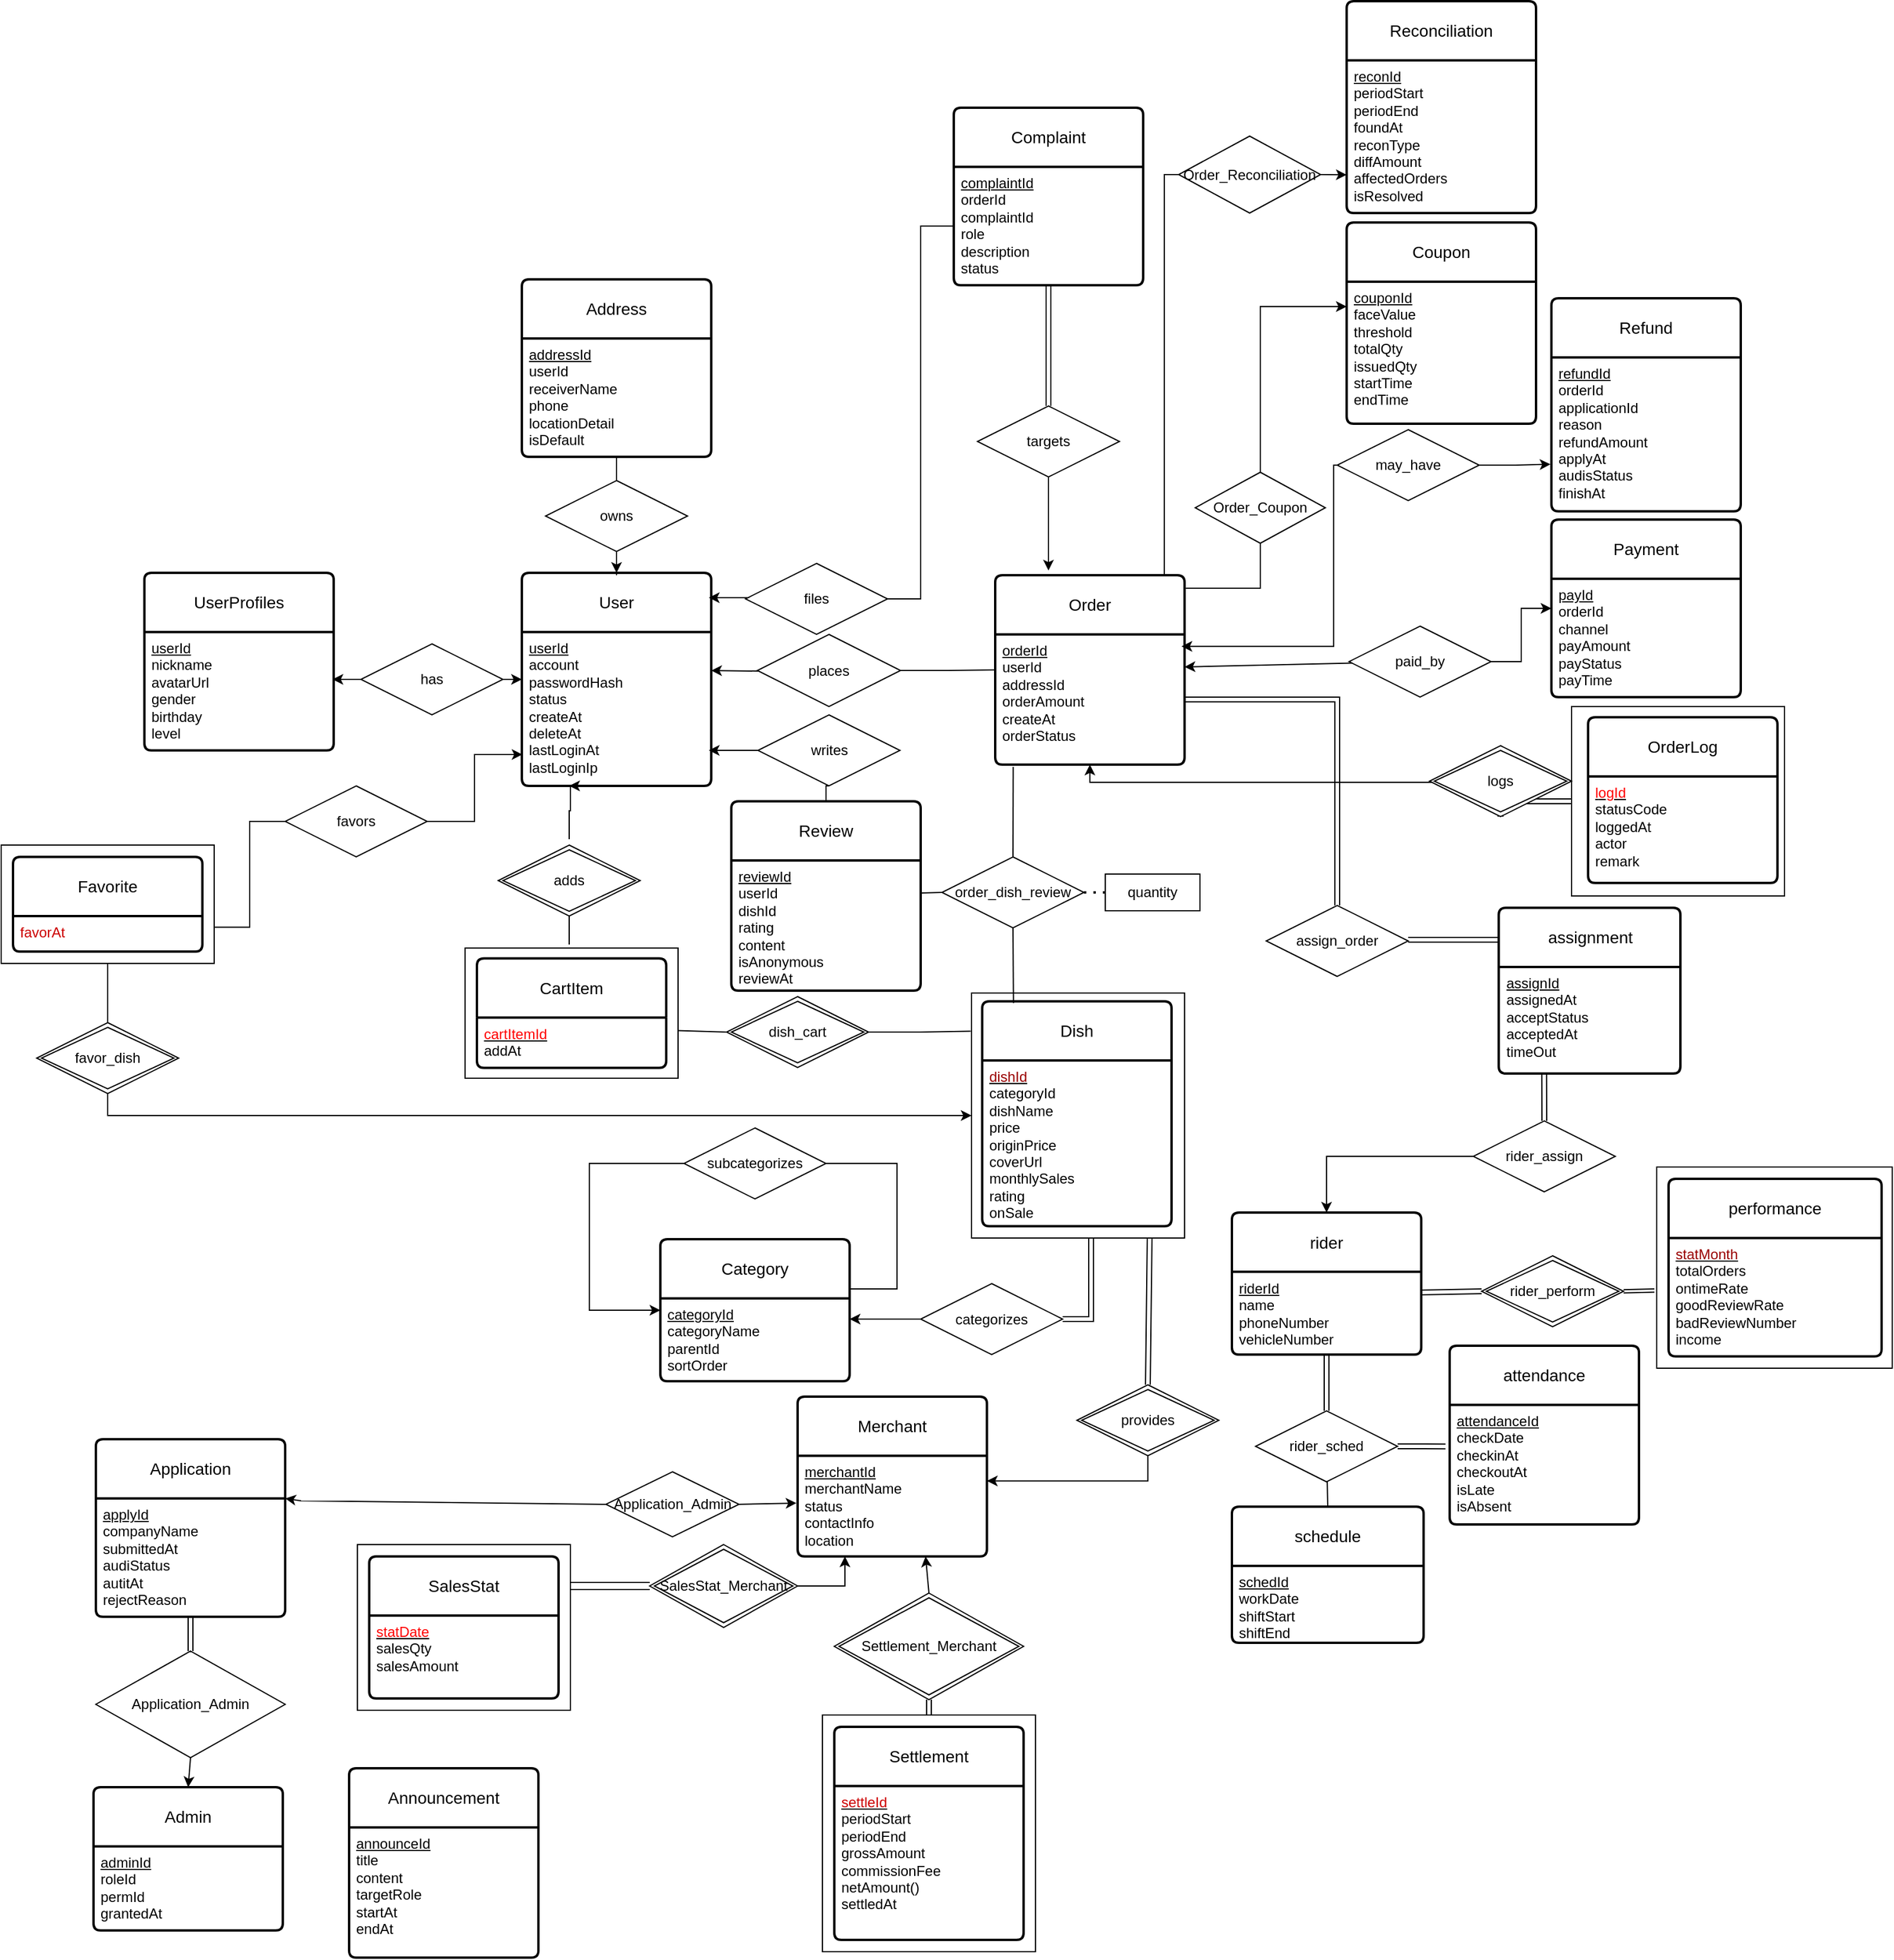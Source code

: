 <mxfile version="27.0.6">
  <diagram name="第 1 页" id="Z-0cSpz57w4KoETilMWk">
    <mxGraphModel dx="4033" dy="1995" grid="0" gridSize="10" guides="0" tooltips="0" connect="1" arrows="1" fold="1" page="0" pageScale="1" pageWidth="827" pageHeight="1169" math="0" shadow="0">
      <root>
        <mxCell id="0" />
        <mxCell id="1" parent="0" />
        <mxCell id="zdtQbdjInj4RLJj2KbnW-124" value="" style="rounded=0;whiteSpace=wrap;html=1;" parent="1" vertex="1">
          <mxGeometry x="450" y="1183" width="180" height="207" as="geometry" />
        </mxCell>
        <mxCell id="zdtQbdjInj4RLJj2KbnW-2" value="" style="rounded=0;whiteSpace=wrap;html=1;" parent="1" vertex="1">
          <mxGeometry x="957" y="941" width="180" height="160" as="geometry" />
        </mxCell>
        <mxCell id="zdtQbdjInj4RLJj2KbnW-3" value="" style="rounded=0;whiteSpace=wrap;html=1;" parent="1" vertex="1">
          <mxGeometry x="22" y="1145" width="180" height="110" as="geometry" />
        </mxCell>
        <mxCell id="zdtQbdjInj4RLJj2KbnW-4" value="" style="rounded=0;whiteSpace=wrap;html=1;" parent="1" vertex="1">
          <mxGeometry x="-370" y="1058" width="180" height="100" as="geometry" />
        </mxCell>
        <mxCell id="zdtQbdjInj4RLJj2KbnW-6" value="User" style="swimlane;childLayout=stackLayout;horizontal=1;startSize=50;horizontalStack=0;rounded=1;fontSize=14;fontStyle=0;strokeWidth=2;resizeParent=0;resizeLast=1;shadow=0;dashed=0;align=center;arcSize=4;whiteSpace=wrap;html=1;" parent="1" vertex="1">
          <mxGeometry x="70" y="828" width="160" height="180" as="geometry" />
        </mxCell>
        <mxCell id="zdtQbdjInj4RLJj2KbnW-7" value="&lt;u&gt;userId&lt;/u&gt;&lt;div&gt;account&lt;/div&gt;&lt;div&gt;passwordHash&lt;/div&gt;&lt;div&gt;status&lt;/div&gt;&lt;div&gt;createAt&lt;/div&gt;&lt;div&gt;deleteAt&lt;/div&gt;&lt;div&gt;lastLoginAt&lt;/div&gt;&lt;div&gt;lastLoginIp&lt;/div&gt;" style="align=left;strokeColor=none;fillColor=none;spacingLeft=4;spacingRight=4;fontSize=12;verticalAlign=top;resizable=0;rotatable=0;part=1;html=1;whiteSpace=wrap;" parent="zdtQbdjInj4RLJj2KbnW-6" vertex="1">
          <mxGeometry y="50" width="160" height="130" as="geometry" />
        </mxCell>
        <mxCell id="zdtQbdjInj4RLJj2KbnW-8" value="UserProfiles" style="swimlane;childLayout=stackLayout;horizontal=1;startSize=50;horizontalStack=0;rounded=1;fontSize=14;fontStyle=0;strokeWidth=2;resizeParent=0;resizeLast=1;shadow=0;dashed=0;align=center;arcSize=4;whiteSpace=wrap;html=1;" parent="1" vertex="1">
          <mxGeometry x="-249" y="828" width="160" height="150" as="geometry" />
        </mxCell>
        <mxCell id="zdtQbdjInj4RLJj2KbnW-9" value="&lt;u&gt;userId&lt;/u&gt;&lt;div&gt;nickname&lt;/div&gt;&lt;div&gt;avatarUrl&lt;/div&gt;&lt;div&gt;gender&lt;/div&gt;&lt;div&gt;birthday&lt;/div&gt;&lt;div&gt;level&lt;/div&gt;" style="align=left;strokeColor=none;fillColor=none;spacingLeft=4;spacingRight=4;fontSize=12;verticalAlign=top;resizable=0;rotatable=0;part=1;html=1;whiteSpace=wrap;" parent="zdtQbdjInj4RLJj2KbnW-8" vertex="1">
          <mxGeometry y="50" width="160" height="100" as="geometry" />
        </mxCell>
        <mxCell id="zdtQbdjInj4RLJj2KbnW-10" style="edgeStyle=orthogonalEdgeStyle;rounded=0;orthogonalLoop=1;jettySize=auto;html=1;exitX=1;exitY=0.5;exitDx=0;exitDy=0;entryX=0;entryY=0.5;entryDx=0;entryDy=0;" parent="1" source="zdtQbdjInj4RLJj2KbnW-11" target="zdtQbdjInj4RLJj2KbnW-6" edge="1">
          <mxGeometry relative="1" as="geometry" />
        </mxCell>
        <mxCell id="zdtQbdjInj4RLJj2KbnW-11" value="has" style="shape=rhombus;perimeter=rhombusPerimeter;whiteSpace=wrap;html=1;align=center;" parent="1" vertex="1">
          <mxGeometry x="-66" y="888" width="120" height="60" as="geometry" />
        </mxCell>
        <mxCell id="zdtQbdjInj4RLJj2KbnW-12" value="Address" style="swimlane;childLayout=stackLayout;horizontal=1;startSize=50;horizontalStack=0;rounded=1;fontSize=14;fontStyle=0;strokeWidth=2;resizeParent=0;resizeLast=1;shadow=0;dashed=0;align=center;arcSize=4;whiteSpace=wrap;html=1;" parent="1" vertex="1">
          <mxGeometry x="70" y="580" width="160" height="150" as="geometry" />
        </mxCell>
        <mxCell id="zdtQbdjInj4RLJj2KbnW-13" value="&lt;u&gt;addressId&lt;/u&gt;&lt;div&gt;userId&lt;/div&gt;&lt;div&gt;receiverName&lt;/div&gt;&lt;div&gt;phone&lt;/div&gt;&lt;div&gt;locationDetail&lt;/div&gt;&lt;div&gt;isDefault&lt;/div&gt;" style="align=left;strokeColor=none;fillColor=none;spacingLeft=4;spacingRight=4;fontSize=12;verticalAlign=top;resizable=0;rotatable=0;part=1;html=1;whiteSpace=wrap;" parent="zdtQbdjInj4RLJj2KbnW-12" vertex="1">
          <mxGeometry y="50" width="160" height="100" as="geometry" />
        </mxCell>
        <mxCell id="zdtQbdjInj4RLJj2KbnW-14" value="Merchant" style="swimlane;childLayout=stackLayout;horizontal=1;startSize=50;horizontalStack=0;rounded=1;fontSize=14;fontStyle=0;strokeWidth=2;resizeParent=0;resizeLast=1;shadow=0;dashed=0;align=center;arcSize=4;whiteSpace=wrap;html=1;" parent="1" vertex="1">
          <mxGeometry x="303" y="1524" width="160" height="135" as="geometry" />
        </mxCell>
        <mxCell id="zdtQbdjInj4RLJj2KbnW-15" value="&lt;u&gt;merchantId&lt;/u&gt;&lt;div&gt;merchantName&lt;/div&gt;&lt;div&gt;status&lt;/div&gt;&lt;div&gt;contactInfo&lt;/div&gt;&lt;div&gt;location&lt;/div&gt;" style="align=left;strokeColor=none;fillColor=none;spacingLeft=4;spacingRight=4;fontSize=12;verticalAlign=top;resizable=0;rotatable=0;part=1;html=1;whiteSpace=wrap;" parent="zdtQbdjInj4RLJj2KbnW-14" vertex="1">
          <mxGeometry y="50" width="160" height="85" as="geometry" />
        </mxCell>
        <mxCell id="zdtQbdjInj4RLJj2KbnW-16" value="Category" style="swimlane;childLayout=stackLayout;horizontal=1;startSize=50;horizontalStack=0;rounded=1;fontSize=14;fontStyle=0;strokeWidth=2;resizeParent=0;resizeLast=1;shadow=0;dashed=0;align=center;arcSize=4;whiteSpace=wrap;html=1;" parent="1" vertex="1">
          <mxGeometry x="187" y="1391" width="160" height="120" as="geometry" />
        </mxCell>
        <mxCell id="zdtQbdjInj4RLJj2KbnW-17" value="&lt;u&gt;categoryId&lt;/u&gt;&lt;div&gt;categoryName&lt;/div&gt;&lt;div&gt;parentId&lt;/div&gt;&lt;div&gt;sortOrder&lt;/div&gt;" style="align=left;strokeColor=none;fillColor=none;spacingLeft=4;spacingRight=4;fontSize=12;verticalAlign=top;resizable=0;rotatable=0;part=1;html=1;whiteSpace=wrap;" parent="zdtQbdjInj4RLJj2KbnW-16" vertex="1">
          <mxGeometry y="50" width="160" height="70" as="geometry" />
        </mxCell>
        <mxCell id="zdtQbdjInj4RLJj2KbnW-18" value="Dish" style="swimlane;childLayout=stackLayout;horizontal=1;startSize=50;horizontalStack=0;rounded=1;fontSize=14;fontStyle=0;strokeWidth=2;resizeParent=0;resizeLast=1;shadow=0;dashed=0;align=center;arcSize=4;whiteSpace=wrap;html=1;" parent="1" vertex="1">
          <mxGeometry x="459" y="1190" width="160" height="190" as="geometry" />
        </mxCell>
        <mxCell id="zdtQbdjInj4RLJj2KbnW-19" value="&lt;u&gt;&lt;font style=&quot;color: rgb(153, 0, 0);&quot;&gt;dishId&lt;/font&gt;&lt;/u&gt;&lt;div&gt;categoryId&lt;/div&gt;&lt;div&gt;dishName&lt;/div&gt;&lt;div&gt;price&lt;/div&gt;&lt;div&gt;originPrice&lt;/div&gt;&lt;div&gt;coverUrl&lt;/div&gt;&lt;div&gt;monthlySales&lt;/div&gt;&lt;div&gt;rating&lt;/div&gt;&lt;div&gt;onSale&lt;/div&gt;" style="align=left;strokeColor=none;fillColor=none;spacingLeft=4;spacingRight=4;fontSize=12;verticalAlign=top;resizable=0;rotatable=0;part=1;html=1;whiteSpace=wrap;" parent="zdtQbdjInj4RLJj2KbnW-18" vertex="1">
          <mxGeometry y="50" width="160" height="140" as="geometry" />
        </mxCell>
        <mxCell id="zdtQbdjInj4RLJj2KbnW-20" value="Favorite" style="swimlane;childLayout=stackLayout;horizontal=1;startSize=50;horizontalStack=0;rounded=1;fontSize=14;fontStyle=0;strokeWidth=2;resizeParent=0;resizeLast=1;shadow=0;dashed=0;align=center;arcSize=4;whiteSpace=wrap;html=1;" parent="1" vertex="1">
          <mxGeometry x="-360" y="1068" width="160" height="80" as="geometry" />
        </mxCell>
        <mxCell id="zdtQbdjInj4RLJj2KbnW-21" value="&lt;div&gt;&lt;font style=&quot;color: rgb(204, 0, 0);&quot;&gt;favorAt&lt;/font&gt;&lt;/div&gt;" style="align=left;strokeColor=none;fillColor=none;spacingLeft=4;spacingRight=4;fontSize=12;verticalAlign=top;resizable=0;rotatable=0;part=1;html=1;whiteSpace=wrap;" parent="zdtQbdjInj4RLJj2KbnW-20" vertex="1">
          <mxGeometry y="50" width="160" height="30" as="geometry" />
        </mxCell>
        <mxCell id="zdtQbdjInj4RLJj2KbnW-178" style="edgeStyle=none;curved=1;rounded=0;orthogonalLoop=1;jettySize=auto;html=1;exitX=0.5;exitY=1;exitDx=0;exitDy=0;fontSize=12;startSize=8;endSize=8;" parent="zdtQbdjInj4RLJj2KbnW-20" source="zdtQbdjInj4RLJj2KbnW-20" target="zdtQbdjInj4RLJj2KbnW-21" edge="1">
          <mxGeometry relative="1" as="geometry" />
        </mxCell>
        <mxCell id="zdtQbdjInj4RLJj2KbnW-22" value="CartItem" style="swimlane;childLayout=stackLayout;horizontal=1;startSize=50;horizontalStack=0;rounded=1;fontSize=14;fontStyle=0;strokeWidth=2;resizeParent=0;resizeLast=1;shadow=0;dashed=0;align=center;arcSize=4;whiteSpace=wrap;html=1;" parent="1" vertex="1">
          <mxGeometry x="32" y="1153.75" width="160" height="92.5" as="geometry" />
        </mxCell>
        <mxCell id="zdtQbdjInj4RLJj2KbnW-23" value="&lt;u&gt;&lt;font style=&quot;color: rgb(255, 0, 0);&quot;&gt;cartItemId&lt;/font&gt;&lt;/u&gt;&lt;div&gt;addAt&lt;/div&gt;" style="align=left;strokeColor=none;fillColor=none;spacingLeft=4;spacingRight=4;fontSize=12;verticalAlign=top;resizable=0;rotatable=0;part=1;html=1;whiteSpace=wrap;" parent="zdtQbdjInj4RLJj2KbnW-22" vertex="1">
          <mxGeometry y="50" width="160" height="42.5" as="geometry" />
        </mxCell>
        <mxCell id="zdtQbdjInj4RLJj2KbnW-24" value="Order" style="swimlane;childLayout=stackLayout;horizontal=1;startSize=50;horizontalStack=0;rounded=1;fontSize=14;fontStyle=0;strokeWidth=2;resizeParent=0;resizeLast=1;shadow=0;dashed=0;align=center;arcSize=4;whiteSpace=wrap;html=1;" parent="1" vertex="1">
          <mxGeometry x="470" y="830" width="160" height="160" as="geometry" />
        </mxCell>
        <mxCell id="zdtQbdjInj4RLJj2KbnW-25" value="&lt;div&gt;&lt;u&gt;orderId&lt;/u&gt;&lt;/div&gt;userId&lt;div&gt;addressId&lt;/div&gt;&lt;div&gt;orderAmount&lt;/div&gt;&lt;div&gt;createAt&lt;/div&gt;&lt;div&gt;orderStatus&lt;/div&gt;" style="align=left;strokeColor=none;fillColor=none;spacingLeft=4;spacingRight=4;fontSize=12;verticalAlign=top;resizable=0;rotatable=0;part=1;html=1;whiteSpace=wrap;" parent="zdtQbdjInj4RLJj2KbnW-24" vertex="1">
          <mxGeometry y="50" width="160" height="110" as="geometry" />
        </mxCell>
        <mxCell id="zdtQbdjInj4RLJj2KbnW-28" value="OrderLog" style="swimlane;childLayout=stackLayout;horizontal=1;startSize=50;horizontalStack=0;rounded=1;fontSize=14;fontStyle=0;strokeWidth=2;resizeParent=0;resizeLast=1;shadow=0;dashed=0;align=center;arcSize=4;whiteSpace=wrap;html=1;" parent="1" vertex="1">
          <mxGeometry x="971" y="950" width="160" height="140" as="geometry" />
        </mxCell>
        <mxCell id="zdtQbdjInj4RLJj2KbnW-29" value="&lt;u&gt;&lt;font style=&quot;color: rgb(255, 0, 0);&quot;&gt;l&lt;font style=&quot;color: rgb(255, 0, 0);&quot;&gt;ogId&lt;/font&gt;&lt;/font&gt;&lt;/u&gt;&lt;div&gt;statusCode&lt;/div&gt;&lt;div&gt;loggedAt&lt;/div&gt;&lt;div&gt;actor&lt;/div&gt;&lt;div&gt;remark&lt;/div&gt;" style="align=left;strokeColor=none;fillColor=none;spacingLeft=4;spacingRight=4;fontSize=12;verticalAlign=top;resizable=0;rotatable=0;part=1;html=1;whiteSpace=wrap;" parent="zdtQbdjInj4RLJj2KbnW-28" vertex="1">
          <mxGeometry y="50" width="160" height="90" as="geometry" />
        </mxCell>
        <mxCell id="zdtQbdjInj4RLJj2KbnW-30" value="Payment" style="swimlane;childLayout=stackLayout;horizontal=1;startSize=50;horizontalStack=0;rounded=1;fontSize=14;fontStyle=0;strokeWidth=2;resizeParent=0;resizeLast=1;shadow=0;dashed=0;align=center;arcSize=4;whiteSpace=wrap;html=1;" parent="1" vertex="1">
          <mxGeometry x="940" y="783" width="160" height="150" as="geometry" />
        </mxCell>
        <mxCell id="zdtQbdjInj4RLJj2KbnW-31" value="&lt;u&gt;payId&lt;/u&gt;&lt;div&gt;orderId&lt;/div&gt;&lt;div&gt;channel&lt;/div&gt;&lt;div&gt;payAmount&lt;/div&gt;&lt;div&gt;payStatus&lt;/div&gt;&lt;div&gt;payTime&lt;/div&gt;" style="align=left;strokeColor=none;fillColor=none;spacingLeft=4;spacingRight=4;fontSize=12;verticalAlign=top;resizable=0;rotatable=0;part=1;html=1;whiteSpace=wrap;" parent="zdtQbdjInj4RLJj2KbnW-30" vertex="1">
          <mxGeometry y="50" width="160" height="100" as="geometry" />
        </mxCell>
        <mxCell id="zdtQbdjInj4RLJj2KbnW-32" value="Refund" style="swimlane;childLayout=stackLayout;horizontal=1;startSize=50;horizontalStack=0;rounded=1;fontSize=14;fontStyle=0;strokeWidth=2;resizeParent=0;resizeLast=1;shadow=0;dashed=0;align=center;arcSize=4;whiteSpace=wrap;html=1;" parent="1" vertex="1">
          <mxGeometry x="940" y="596" width="160" height="180" as="geometry" />
        </mxCell>
        <mxCell id="zdtQbdjInj4RLJj2KbnW-33" value="&lt;u&gt;refundId&lt;/u&gt;&lt;div&gt;orderId&lt;/div&gt;&lt;div&gt;applicationId&lt;/div&gt;&lt;div&gt;reason&lt;/div&gt;&lt;div&gt;refundAmount&lt;/div&gt;&lt;div&gt;applyAt&lt;/div&gt;&lt;div&gt;audisStatus&lt;/div&gt;&lt;div&gt;finishAt&lt;/div&gt;&lt;div&gt;&lt;u&gt;&lt;br&gt;&lt;/u&gt;&lt;/div&gt;" style="align=left;strokeColor=none;fillColor=none;spacingLeft=4;spacingRight=4;fontSize=12;verticalAlign=top;resizable=0;rotatable=0;part=1;html=1;whiteSpace=wrap;" parent="zdtQbdjInj4RLJj2KbnW-32" vertex="1">
          <mxGeometry y="50" width="160" height="130" as="geometry" />
        </mxCell>
        <mxCell id="zdtQbdjInj4RLJj2KbnW-34" value="Review" style="swimlane;childLayout=stackLayout;horizontal=1;startSize=50;horizontalStack=0;rounded=1;fontSize=14;fontStyle=0;strokeWidth=2;resizeParent=0;resizeLast=1;shadow=0;dashed=0;align=center;arcSize=4;whiteSpace=wrap;html=1;" parent="1" vertex="1">
          <mxGeometry x="247" y="1021" width="160" height="160" as="geometry" />
        </mxCell>
        <mxCell id="zdtQbdjInj4RLJj2KbnW-35" value="&lt;div&gt;&lt;u&gt;reviewId&lt;/u&gt;&lt;/div&gt;&lt;div&gt;&lt;span style=&quot;background-color: transparent; color: light-dark(rgb(0, 0, 0), rgb(255, 255, 255));&quot;&gt;userId&lt;/span&gt;&lt;/div&gt;&lt;div&gt;&lt;span style=&quot;background-color: transparent; color: light-dark(rgb(0, 0, 0), rgb(255, 255, 255));&quot;&gt;dishId&lt;/span&gt;&lt;/div&gt;&lt;div&gt;rating&lt;/div&gt;&lt;div&gt;content&lt;/div&gt;&lt;div&gt;isAnonymous&lt;/div&gt;&lt;div&gt;reviewAt&lt;/div&gt;" style="align=left;strokeColor=none;fillColor=none;spacingLeft=4;spacingRight=4;fontSize=12;verticalAlign=top;resizable=0;rotatable=0;part=1;html=1;whiteSpace=wrap;" parent="zdtQbdjInj4RLJj2KbnW-34" vertex="1">
          <mxGeometry y="50" width="160" height="110" as="geometry" />
        </mxCell>
        <mxCell id="zdtQbdjInj4RLJj2KbnW-36" value="Complaint" style="swimlane;childLayout=stackLayout;horizontal=1;startSize=50;horizontalStack=0;rounded=1;fontSize=14;fontStyle=0;strokeWidth=2;resizeParent=0;resizeLast=1;shadow=0;dashed=0;align=center;arcSize=4;whiteSpace=wrap;html=1;" parent="1" vertex="1">
          <mxGeometry x="435" y="435" width="160" height="150" as="geometry" />
        </mxCell>
        <mxCell id="zdtQbdjInj4RLJj2KbnW-37" value="&lt;div&gt;&lt;u&gt;complaintId&lt;/u&gt;&lt;/div&gt;&lt;div&gt;orderId&lt;/div&gt;&lt;div&gt;complaintId&lt;/div&gt;&lt;div&gt;role&lt;/div&gt;&lt;div&gt;description&lt;/div&gt;&lt;div&gt;status&lt;/div&gt;" style="align=left;strokeColor=none;fillColor=none;spacingLeft=4;spacingRight=4;fontSize=12;verticalAlign=top;resizable=0;rotatable=0;part=1;html=1;whiteSpace=wrap;" parent="zdtQbdjInj4RLJj2KbnW-36" vertex="1">
          <mxGeometry y="50" width="160" height="100" as="geometry" />
        </mxCell>
        <mxCell id="zdtQbdjInj4RLJj2KbnW-38" style="edgeStyle=orthogonalEdgeStyle;rounded=0;orthogonalLoop=1;jettySize=auto;html=1;exitX=0;exitY=0.5;exitDx=0;exitDy=0;" parent="1" source="zdtQbdjInj4RLJj2KbnW-11" edge="1">
          <mxGeometry relative="1" as="geometry">
            <mxPoint x="-90" y="918" as="targetPoint" />
          </mxGeometry>
        </mxCell>
        <mxCell id="zdtQbdjInj4RLJj2KbnW-39" style="edgeStyle=orthogonalEdgeStyle;rounded=0;orthogonalLoop=1;jettySize=auto;html=1;entryX=0.5;entryY=1;entryDx=0;entryDy=0;endArrow=none;startFill=0;" parent="1" source="zdtQbdjInj4RLJj2KbnW-41" target="zdtQbdjInj4RLJj2KbnW-12" edge="1">
          <mxGeometry relative="1" as="geometry" />
        </mxCell>
        <mxCell id="zdtQbdjInj4RLJj2KbnW-40" style="edgeStyle=orthogonalEdgeStyle;rounded=0;orthogonalLoop=1;jettySize=auto;html=1;entryX=0.5;entryY=0;entryDx=0;entryDy=0;" parent="1" source="zdtQbdjInj4RLJj2KbnW-41" target="zdtQbdjInj4RLJj2KbnW-6" edge="1">
          <mxGeometry relative="1" as="geometry" />
        </mxCell>
        <mxCell id="zdtQbdjInj4RLJj2KbnW-41" value="owns" style="shape=rhombus;perimeter=rhombusPerimeter;whiteSpace=wrap;html=1;align=center;" parent="1" vertex="1">
          <mxGeometry x="90" y="750" width="120" height="60" as="geometry" />
        </mxCell>
        <mxCell id="zdtQbdjInj4RLJj2KbnW-42" style="edgeStyle=orthogonalEdgeStyle;rounded=0;orthogonalLoop=1;jettySize=auto;html=1;exitX=1;exitY=0.5;exitDx=0;exitDy=0;entryX=0;entryY=0.5;entryDx=0;entryDy=0;endArrow=none;startFill=0;" parent="1" source="zdtQbdjInj4RLJj2KbnW-43" target="zdtQbdjInj4RLJj2KbnW-24" edge="1">
          <mxGeometry relative="1" as="geometry" />
        </mxCell>
        <mxCell id="zdtQbdjInj4RLJj2KbnW-43" value="places" style="shape=rhombus;perimeter=rhombusPerimeter;whiteSpace=wrap;html=1;align=center;" parent="1" vertex="1">
          <mxGeometry x="269" y="880" width="121" height="61" as="geometry" />
        </mxCell>
        <mxCell id="zdtQbdjInj4RLJj2KbnW-45" style="edgeStyle=orthogonalEdgeStyle;rounded=0;orthogonalLoop=1;jettySize=auto;html=1;exitX=1;exitY=0.5;exitDx=0;exitDy=0;entryX=0;entryY=0.5;entryDx=0;entryDy=0;endArrow=none;startFill=0;" parent="1" source="zdtQbdjInj4RLJj2KbnW-47" target="zdtQbdjInj4RLJj2KbnW-37" edge="1">
          <mxGeometry relative="1" as="geometry">
            <mxPoint x="210.0" y="1216" as="targetPoint" />
          </mxGeometry>
        </mxCell>
        <mxCell id="zdtQbdjInj4RLJj2KbnW-47" value="files" style="shape=rhombus;perimeter=rhombusPerimeter;whiteSpace=wrap;html=1;align=center;" parent="1" vertex="1">
          <mxGeometry x="259" y="820" width="120" height="60" as="geometry" />
        </mxCell>
        <mxCell id="zdtQbdjInj4RLJj2KbnW-48" style="edgeStyle=orthogonalEdgeStyle;rounded=0;orthogonalLoop=1;jettySize=auto;html=1;entryX=0.5;entryY=1;entryDx=0;entryDy=0;endArrow=none;endFill=1;startFill=0;shape=link;" parent="1" source="zdtQbdjInj4RLJj2KbnW-49" target="zdtQbdjInj4RLJj2KbnW-37" edge="1">
          <mxGeometry relative="1" as="geometry" />
        </mxCell>
        <mxCell id="zdtQbdjInj4RLJj2KbnW-49" value="targets" style="shape=rhombus;perimeter=rhombusPerimeter;whiteSpace=wrap;html=1;align=center;" parent="1" vertex="1">
          <mxGeometry x="455" y="687" width="120" height="60" as="geometry" />
        </mxCell>
        <mxCell id="zdtQbdjInj4RLJj2KbnW-50" style="edgeStyle=orthogonalEdgeStyle;rounded=0;orthogonalLoop=1;jettySize=auto;html=1;shape=link;exitX=0.5;exitY=1;exitDx=0;exitDy=0;entryX=0;entryY=0.5;entryDx=0;entryDy=0;width=4;" parent="1" source="zdtQbdjInj4RLJj2KbnW-91" target="zdtQbdjInj4RLJj2KbnW-2" edge="1">
          <mxGeometry relative="1" as="geometry">
            <mxPoint x="790" y="1110" as="sourcePoint" />
            <mxPoint x="830" y="1225" as="targetPoint" />
            <Array as="points">
              <mxPoint x="936" y="1021" />
              <mxPoint x="1079" y="1021" />
            </Array>
          </mxGeometry>
        </mxCell>
        <mxCell id="zdtQbdjInj4RLJj2KbnW-51" style="rounded=0;orthogonalLoop=1;jettySize=auto;html=1;" parent="1" source="zdtQbdjInj4RLJj2KbnW-49" edge="1">
          <mxGeometry relative="1" as="geometry">
            <mxPoint x="515" y="826" as="targetPoint" />
            <Array as="points" />
          </mxGeometry>
        </mxCell>
        <mxCell id="zdtQbdjInj4RLJj2KbnW-52" style="edgeStyle=orthogonalEdgeStyle;rounded=0;orthogonalLoop=1;jettySize=auto;html=1;" parent="1" edge="1" target="zdtQbdjInj4RLJj2KbnW-25">
          <mxGeometry relative="1" as="geometry">
            <mxPoint x="813" y="1005" as="sourcePoint" />
            <mxPoint x="533" y="994" as="targetPoint" />
            <Array as="points">
              <mxPoint x="839" y="1005" />
              <mxPoint x="533" y="1005" />
            </Array>
          </mxGeometry>
        </mxCell>
        <mxCell id="zdtQbdjInj4RLJj2KbnW-53" style="edgeStyle=orthogonalEdgeStyle;rounded=0;orthogonalLoop=1;jettySize=auto;html=1;exitX=1;exitY=0.5;exitDx=0;exitDy=0;entryX=0;entryY=0.25;entryDx=0;entryDy=0;" parent="1" source="zdtQbdjInj4RLJj2KbnW-54" target="zdtQbdjInj4RLJj2KbnW-31" edge="1">
          <mxGeometry relative="1" as="geometry" />
        </mxCell>
        <mxCell id="zdtQbdjInj4RLJj2KbnW-54" value="paid_by" style="shape=rhombus;perimeter=rhombusPerimeter;whiteSpace=wrap;html=1;align=center;" parent="1" vertex="1">
          <mxGeometry x="769" y="873" width="120" height="60" as="geometry" />
        </mxCell>
        <mxCell id="zdtQbdjInj4RLJj2KbnW-55" style="rounded=0;orthogonalLoop=1;jettySize=auto;html=1;entryX=1;entryY=0.25;entryDx=0;entryDy=0;" parent="1" source="zdtQbdjInj4RLJj2KbnW-54" target="zdtQbdjInj4RLJj2KbnW-25" edge="1">
          <mxGeometry relative="1" as="geometry" />
        </mxCell>
        <mxCell id="zdtQbdjInj4RLJj2KbnW-56" style="edgeStyle=orthogonalEdgeStyle;rounded=0;orthogonalLoop=1;jettySize=auto;html=1;entryX=-0.005;entryY=0.694;entryDx=0;entryDy=0;entryPerimeter=0;" parent="1" source="zdtQbdjInj4RLJj2KbnW-57" target="zdtQbdjInj4RLJj2KbnW-33" edge="1">
          <mxGeometry relative="1" as="geometry" />
        </mxCell>
        <mxCell id="zdtQbdjInj4RLJj2KbnW-57" value="may_have" style="shape=rhombus;perimeter=rhombusPerimeter;whiteSpace=wrap;html=1;align=center;" parent="1" vertex="1">
          <mxGeometry x="759" y="707" width="120" height="60" as="geometry" />
        </mxCell>
        <mxCell id="zdtQbdjInj4RLJj2KbnW-58" style="edgeStyle=orthogonalEdgeStyle;rounded=0;orthogonalLoop=1;jettySize=auto;html=1;entryX=0.984;entryY=0.092;entryDx=0;entryDy=0;entryPerimeter=0;" parent="1" source="zdtQbdjInj4RLJj2KbnW-57" target="zdtQbdjInj4RLJj2KbnW-25" edge="1">
          <mxGeometry relative="1" as="geometry">
            <Array as="points">
              <mxPoint x="756" y="890" />
            </Array>
          </mxGeometry>
        </mxCell>
        <mxCell id="zdtQbdjInj4RLJj2KbnW-62" style="rounded=0;orthogonalLoop=1;jettySize=auto;html=1;exitX=0.5;exitY=1;exitDx=0;exitDy=0;endArrow=none;startFill=0;edgeStyle=orthogonalEdgeStyle;entryX=0.5;entryY=0;entryDx=0;entryDy=0;" parent="1" source="zdtQbdjInj4RLJj2KbnW-63" target="zdtQbdjInj4RLJj2KbnW-34" edge="1">
          <mxGeometry relative="1" as="geometry">
            <mxPoint x="322" y="1029" as="targetPoint" />
          </mxGeometry>
        </mxCell>
        <mxCell id="zdtQbdjInj4RLJj2KbnW-63" value="writes" style="shape=rhombus;perimeter=rhombusPerimeter;whiteSpace=wrap;html=1;align=center;" parent="1" vertex="1">
          <mxGeometry x="269.5" y="948" width="120" height="60" as="geometry" />
        </mxCell>
        <mxCell id="zdtQbdjInj4RLJj2KbnW-67" style="edgeStyle=orthogonalEdgeStyle;rounded=0;orthogonalLoop=1;jettySize=auto;html=1;entryX=0.997;entryY=0.694;entryDx=0;entryDy=0;endArrow=none;startFill=0;entryPerimeter=0;" parent="1" source="zdtQbdjInj4RLJj2KbnW-68" target="zdtQbdjInj4RLJj2KbnW-4" edge="1">
          <mxGeometry relative="1" as="geometry" />
        </mxCell>
        <mxCell id="zdtQbdjInj4RLJj2KbnW-68" value="favors" style="shape=rhombus;perimeter=rhombusPerimeter;whiteSpace=wrap;html=1;align=center;" parent="1" vertex="1">
          <mxGeometry x="-130" y="1008" width="120" height="60" as="geometry" />
        </mxCell>
        <mxCell id="zdtQbdjInj4RLJj2KbnW-69" style="edgeStyle=orthogonalEdgeStyle;rounded=0;orthogonalLoop=1;jettySize=auto;html=1;entryX=0.003;entryY=0.796;entryDx=0;entryDy=0;entryPerimeter=0;" parent="1" source="zdtQbdjInj4RLJj2KbnW-68" target="zdtQbdjInj4RLJj2KbnW-7" edge="1">
          <mxGeometry relative="1" as="geometry" />
        </mxCell>
        <mxCell id="zdtQbdjInj4RLJj2KbnW-70" style="edgeStyle=orthogonalEdgeStyle;rounded=0;orthogonalLoop=1;jettySize=auto;html=1;exitX=0.5;exitY=1;exitDx=0;exitDy=0;entryX=0;entryY=0.5;entryDx=0;entryDy=0;" parent="1" source="zdtQbdjInj4RLJj2KbnW-88" target="zdtQbdjInj4RLJj2KbnW-124" edge="1">
          <mxGeometry relative="1" as="geometry">
            <mxPoint x="-120.0" y="1260" as="sourcePoint" />
            <mxPoint x="-90" y="1270" as="targetPoint" />
            <Array as="points">
              <mxPoint x="-280" y="1287" />
            </Array>
          </mxGeometry>
        </mxCell>
        <mxCell id="zdtQbdjInj4RLJj2KbnW-71" style="edgeStyle=orthogonalEdgeStyle;rounded=0;orthogonalLoop=1;jettySize=auto;html=1;exitX=0.5;exitY=0;exitDx=0;exitDy=0;endArrow=none;startFill=0;" parent="1" edge="1">
          <mxGeometry relative="1" as="geometry">
            <mxPoint x="-280.0" y="1208" as="sourcePoint" />
            <mxPoint x="-280" y="1158" as="targetPoint" />
          </mxGeometry>
        </mxCell>
        <mxCell id="zdtQbdjInj4RLJj2KbnW-72" style="edgeStyle=orthogonalEdgeStyle;rounded=0;orthogonalLoop=1;jettySize=auto;html=1;entryX=1;entryY=0.25;entryDx=0;entryDy=0;" parent="1" source="zdtQbdjInj4RLJj2KbnW-74" target="zdtQbdjInj4RLJj2KbnW-17" edge="1">
          <mxGeometry relative="1" as="geometry" />
        </mxCell>
        <mxCell id="zdtQbdjInj4RLJj2KbnW-73" style="rounded=0;orthogonalLoop=1;jettySize=auto;html=1;shape=link;entryX=0.561;entryY=1.002;entryDx=0;entryDy=0;exitX=1;exitY=0.5;exitDx=0;exitDy=0;entryPerimeter=0;edgeStyle=orthogonalEdgeStyle;" parent="1" source="zdtQbdjInj4RLJj2KbnW-74" target="zdtQbdjInj4RLJj2KbnW-124" edge="1">
          <mxGeometry relative="1" as="geometry">
            <mxPoint x="-210" y="1388" as="targetPoint" />
          </mxGeometry>
        </mxCell>
        <mxCell id="zdtQbdjInj4RLJj2KbnW-74" value="categorizes" style="shape=rhombus;perimeter=rhombusPerimeter;whiteSpace=wrap;html=1;align=center;" parent="1" vertex="1">
          <mxGeometry x="407" y="1428.5" width="120" height="60" as="geometry" />
        </mxCell>
        <mxCell id="zdtQbdjInj4RLJj2KbnW-75" style="edgeStyle=orthogonalEdgeStyle;rounded=0;orthogonalLoop=1;jettySize=auto;html=1;entryX=0;entryY=0.5;entryDx=0;entryDy=0;exitX=0;exitY=0.5;exitDx=0;exitDy=0;" parent="1" source="zdtQbdjInj4RLJj2KbnW-76" target="zdtQbdjInj4RLJj2KbnW-16" edge="1">
          <mxGeometry relative="1" as="geometry">
            <Array as="points">
              <mxPoint x="127" y="1327" />
              <mxPoint x="127" y="1451" />
            </Array>
          </mxGeometry>
        </mxCell>
        <mxCell id="zdtQbdjInj4RLJj2KbnW-76" value="subcategorizes" style="shape=rhombus;perimeter=rhombusPerimeter;whiteSpace=wrap;html=1;align=center;" parent="1" vertex="1">
          <mxGeometry x="207" y="1297" width="120" height="60" as="geometry" />
        </mxCell>
        <mxCell id="zdtQbdjInj4RLJj2KbnW-77" style="edgeStyle=orthogonalEdgeStyle;rounded=0;orthogonalLoop=1;jettySize=auto;html=1;exitX=1;exitY=0.5;exitDx=0;exitDy=0;entryX=0.996;entryY=0.35;entryDx=0;entryDy=0;entryPerimeter=0;endArrow=none;startFill=0;" parent="1" source="zdtQbdjInj4RLJj2KbnW-76" target="zdtQbdjInj4RLJj2KbnW-16" edge="1">
          <mxGeometry relative="1" as="geometry">
            <Array as="points">
              <mxPoint x="387" y="1327" />
              <mxPoint x="387" y="1433" />
            </Array>
          </mxGeometry>
        </mxCell>
        <mxCell id="zdtQbdjInj4RLJj2KbnW-79" style="edgeStyle=orthogonalEdgeStyle;rounded=0;orthogonalLoop=1;jettySize=auto;html=1;exitX=0.5;exitY=1;exitDx=0;exitDy=0;entryX=1;entryY=0.25;entryDx=0;entryDy=0;" parent="1" source="zdtQbdjInj4RLJj2KbnW-184" target="zdtQbdjInj4RLJj2KbnW-15" edge="1">
          <mxGeometry relative="1" as="geometry">
            <mxPoint x="420" y="1820" as="targetPoint" />
          </mxGeometry>
        </mxCell>
        <mxCell id="zdtQbdjInj4RLJj2KbnW-80" style="rounded=0;orthogonalLoop=1;jettySize=auto;html=1;shape=link;entryX=0.836;entryY=1.002;entryDx=0;entryDy=0;exitX=0.5;exitY=0;exitDx=0;exitDy=0;entryPerimeter=0;" parent="1" source="zdtQbdjInj4RLJj2KbnW-184" target="zdtQbdjInj4RLJj2KbnW-124" edge="1">
          <mxGeometry relative="1" as="geometry">
            <mxPoint x="150" y="1490" as="sourcePoint" />
            <mxPoint x="-19.5" y="1440" as="targetPoint" />
          </mxGeometry>
        </mxCell>
        <mxCell id="zdtQbdjInj4RLJj2KbnW-84" style="edgeStyle=orthogonalEdgeStyle;rounded=0;orthogonalLoop=1;jettySize=auto;html=1;entryX=0.25;entryY=1;entryDx=0;entryDy=0;" parent="1" target="zdtQbdjInj4RLJj2KbnW-7" edge="1">
          <mxGeometry relative="1" as="geometry">
            <mxPoint x="110" y="1053" as="sourcePoint" />
            <Array as="points">
              <mxPoint x="111" y="1029" />
            </Array>
          </mxGeometry>
        </mxCell>
        <mxCell id="zdtQbdjInj4RLJj2KbnW-87" style="rounded=0;orthogonalLoop=1;jettySize=auto;html=1;endArrow=none;startFill=0;exitX=0;exitY=0.5;exitDx=0;exitDy=0;entryX=0.999;entryY=0.634;entryDx=0;entryDy=0;entryPerimeter=0;" parent="1" source="zdtQbdjInj4RLJj2KbnW-89" target="zdtQbdjInj4RLJj2KbnW-3" edge="1">
          <mxGeometry relative="1" as="geometry">
            <mxPoint x="240.0" y="1368" as="sourcePoint" />
            <mxPoint x="20" y="1368" as="targetPoint" />
          </mxGeometry>
        </mxCell>
        <mxCell id="zdtQbdjInj4RLJj2KbnW-88" value="favor_dish" style="shape=rhombus;double=1;perimeter=rhombusPerimeter;whiteSpace=wrap;html=1;align=center;" parent="1" vertex="1">
          <mxGeometry x="-340" y="1208" width="120" height="60" as="geometry" />
        </mxCell>
        <mxCell id="zdtQbdjInj4RLJj2KbnW-89" value="dish_cart" style="shape=rhombus;double=1;perimeter=rhombusPerimeter;whiteSpace=wrap;html=1;align=center;" parent="1" vertex="1">
          <mxGeometry x="243" y="1186" width="120" height="60" as="geometry" />
        </mxCell>
        <mxCell id="zdtQbdjInj4RLJj2KbnW-90" value="adds" style="shape=rhombus;double=1;perimeter=rhombusPerimeter;whiteSpace=wrap;html=1;align=center;" parent="1" vertex="1">
          <mxGeometry x="50" y="1058" width="120" height="60" as="geometry" />
        </mxCell>
        <mxCell id="zdtQbdjInj4RLJj2KbnW-91" value="logs" style="shape=rhombus;double=1;perimeter=rhombusPerimeter;whiteSpace=wrap;html=1;align=center;" parent="1" vertex="1">
          <mxGeometry x="837" y="974" width="120" height="60" as="geometry" />
        </mxCell>
        <mxCell id="zdtQbdjInj4RLJj2KbnW-93" value="rider" style="swimlane;childLayout=stackLayout;horizontal=1;startSize=50;horizontalStack=0;rounded=1;fontSize=14;fontStyle=0;strokeWidth=2;resizeParent=0;resizeLast=1;shadow=0;dashed=0;align=center;arcSize=4;whiteSpace=wrap;html=1;" parent="1" vertex="1">
          <mxGeometry x="670" y="1368.5" width="160" height="120" as="geometry">
            <mxRectangle x="260" y="141" width="70" height="50" as="alternateBounds" />
          </mxGeometry>
        </mxCell>
        <mxCell id="zdtQbdjInj4RLJj2KbnW-94" value="&lt;u&gt;riderId&lt;/u&gt;&lt;div&gt;name&lt;br&gt;phoneNumber&lt;/div&gt;&lt;div&gt;vehicleNumber&lt;/div&gt;" style="align=left;strokeColor=none;fillColor=none;spacingLeft=4;spacingRight=4;fontSize=12;verticalAlign=top;resizable=0;rotatable=0;part=1;html=1;whiteSpace=wrap;" parent="zdtQbdjInj4RLJj2KbnW-93" vertex="1">
          <mxGeometry y="50" width="160" height="70" as="geometry" />
        </mxCell>
        <mxCell id="zdtQbdjInj4RLJj2KbnW-95" style="edgeStyle=orthogonalEdgeStyle;rounded=0;orthogonalLoop=1;jettySize=auto;html=1;exitX=0.5;exitY=1;exitDx=0;exitDy=0;entryX=0.5;entryY=1;entryDx=0;entryDy=0;shape=link;" parent="1" source="zdtQbdjInj4RLJj2KbnW-96" target="zdtQbdjInj4RLJj2KbnW-94" edge="1">
          <mxGeometry relative="1" as="geometry" />
        </mxCell>
        <mxCell id="zdtQbdjInj4RLJj2KbnW-96" value="rider_sched" style="shape=rhombus;perimeter=rhombusPerimeter;whiteSpace=wrap;html=1;align=center;direction=west;" parent="1" vertex="1">
          <mxGeometry x="690" y="1536" width="120" height="60" as="geometry" />
        </mxCell>
        <mxCell id="zdtQbdjInj4RLJj2KbnW-97" value="schedule" style="swimlane;childLayout=stackLayout;horizontal=1;startSize=50;horizontalStack=0;rounded=1;fontSize=14;fontStyle=0;strokeWidth=2;resizeParent=0;resizeLast=1;shadow=0;dashed=0;align=center;arcSize=4;whiteSpace=wrap;html=1;direction=east;" parent="1" vertex="1">
          <mxGeometry x="670" y="1617" width="162" height="115" as="geometry" />
        </mxCell>
        <mxCell id="zdtQbdjInj4RLJj2KbnW-98" value="&lt;u&gt;schedId&lt;/u&gt;&lt;div&gt;workDate&lt;/div&gt;&lt;div&gt;shiftStart&lt;/div&gt;&lt;div&gt;shiftEnd&lt;/div&gt;" style="align=left;strokeColor=none;fillColor=none;spacingLeft=4;spacingRight=4;fontSize=12;verticalAlign=top;resizable=0;rotatable=0;part=1;html=1;whiteSpace=wrap;" parent="zdtQbdjInj4RLJj2KbnW-97" vertex="1">
          <mxGeometry y="50" width="162" height="65" as="geometry" />
        </mxCell>
        <mxCell id="zdtQbdjInj4RLJj2KbnW-99" value="" style="endArrow=none;html=1;rounded=0;exitX=0.5;exitY=0;exitDx=0;exitDy=0;" parent="1" source="zdtQbdjInj4RLJj2KbnW-97" target="zdtQbdjInj4RLJj2KbnW-96" edge="1">
          <mxGeometry relative="1" as="geometry">
            <mxPoint x="883" y="1527" as="sourcePoint" />
            <mxPoint x="1043" y="1527" as="targetPoint" />
          </mxGeometry>
        </mxCell>
        <mxCell id="zdtQbdjInj4RLJj2KbnW-109" value="assignment" style="swimlane;childLayout=stackLayout;horizontal=1;startSize=50;horizontalStack=0;rounded=1;fontSize=14;fontStyle=0;strokeWidth=2;resizeParent=0;resizeLast=1;shadow=0;dashed=0;align=center;arcSize=4;whiteSpace=wrap;html=1;" parent="1" vertex="1">
          <mxGeometry x="895.5" y="1111" width="153.5" height="140" as="geometry" />
        </mxCell>
        <mxCell id="zdtQbdjInj4RLJj2KbnW-110" value="&lt;u&gt;assignId&lt;/u&gt;&lt;div&gt;assignedAt&lt;/div&gt;&lt;div&gt;acceptStatus&lt;/div&gt;&lt;div&gt;acceptedAt&lt;/div&gt;&lt;div&gt;timeOut&lt;/div&gt;" style="align=left;strokeColor=none;fillColor=none;spacingLeft=4;spacingRight=4;fontSize=12;verticalAlign=top;resizable=0;rotatable=0;part=1;html=1;whiteSpace=wrap;" parent="zdtQbdjInj4RLJj2KbnW-109" vertex="1">
          <mxGeometry y="50" width="153.5" height="90" as="geometry" />
        </mxCell>
        <mxCell id="zdtQbdjInj4RLJj2KbnW-111" style="edgeStyle=orthogonalEdgeStyle;rounded=0;orthogonalLoop=1;jettySize=auto;html=1;entryX=0.5;entryY=0;entryDx=0;entryDy=0;" parent="1" source="zdtQbdjInj4RLJj2KbnW-113" target="zdtQbdjInj4RLJj2KbnW-93" edge="1">
          <mxGeometry relative="1" as="geometry" />
        </mxCell>
        <mxCell id="zdtQbdjInj4RLJj2KbnW-112" style="edgeStyle=orthogonalEdgeStyle;rounded=0;orthogonalLoop=1;jettySize=auto;html=1;shape=link;exitX=0.5;exitY=1;exitDx=0;exitDy=0;" parent="1" source="zdtQbdjInj4RLJj2KbnW-115" edge="1" target="zdtQbdjInj4RLJj2KbnW-25">
          <mxGeometry relative="1" as="geometry">
            <mxPoint x="760.89" y="1760" as="sourcePoint" />
            <mxPoint x="759" y="990" as="targetPoint" />
            <Array as="points">
              <mxPoint x="759" y="935" />
            </Array>
          </mxGeometry>
        </mxCell>
        <mxCell id="zdtQbdjInj4RLJj2KbnW-113" value="rider_assign" style="shape=rhombus;perimeter=rhombusPerimeter;whiteSpace=wrap;html=1;align=center;direction=west;" parent="1" vertex="1">
          <mxGeometry x="874" y="1291" width="120" height="60" as="geometry" />
        </mxCell>
        <mxCell id="zdtQbdjInj4RLJj2KbnW-115" value="assign_order" style="shape=rhombus;perimeter=rhombusPerimeter;whiteSpace=wrap;html=1;align=center;direction=west;" parent="1" vertex="1">
          <mxGeometry x="699" y="1109" width="120" height="60" as="geometry" />
        </mxCell>
        <mxCell id="zdtQbdjInj4RLJj2KbnW-117" value="" style="group" parent="1" vertex="1" connectable="0">
          <mxGeometry x="1029" y="1330" width="199" height="170" as="geometry" />
        </mxCell>
        <mxCell id="zdtQbdjInj4RLJj2KbnW-118" value="" style="verticalLabelPosition=bottom;verticalAlign=top;html=1;shape=mxgraph.basic.rect;fillColor2=none;strokeWidth=1;size=20;indent=5;" parent="zdtQbdjInj4RLJj2KbnW-117" vertex="1">
          <mxGeometry width="199.0" height="170.0" as="geometry" />
        </mxCell>
        <mxCell id="zdtQbdjInj4RLJj2KbnW-119" value="performance" style="swimlane;childLayout=stackLayout;horizontal=1;startSize=50;horizontalStack=0;rounded=1;fontSize=14;fontStyle=0;strokeWidth=2;resizeParent=0;resizeLast=1;shadow=0;dashed=0;align=center;arcSize=4;whiteSpace=wrap;html=1;" parent="zdtQbdjInj4RLJj2KbnW-117" vertex="1">
          <mxGeometry x="10" y="10" width="180" height="150" as="geometry" />
        </mxCell>
        <mxCell id="zdtQbdjInj4RLJj2KbnW-120" value="&lt;u&gt;&lt;font style=&quot;color: rgb(153, 0, 0);&quot;&gt;statMonth&lt;/font&gt;&lt;/u&gt;&lt;div&gt;totalOrders&lt;/div&gt;&lt;div&gt;ontimeRate&lt;/div&gt;&lt;div&gt;goodReviewRate&lt;/div&gt;&lt;div&gt;badReviewNumber&lt;/div&gt;&lt;div&gt;income&lt;/div&gt;" style="align=left;strokeColor=none;fillColor=none;spacingLeft=4;spacingRight=4;fontSize=12;verticalAlign=top;resizable=0;rotatable=0;part=1;html=1;whiteSpace=wrap;" parent="zdtQbdjInj4RLJj2KbnW-119" vertex="1">
          <mxGeometry y="50" width="180" height="100" as="geometry" />
        </mxCell>
        <mxCell id="zdtQbdjInj4RLJj2KbnW-121" style="rounded=0;orthogonalLoop=1;jettySize=auto;html=1;exitX=0;exitY=0.5;exitDx=0;exitDy=0;entryX=1;entryY=0.25;entryDx=0;entryDy=0;shape=link;" parent="1" source="zdtQbdjInj4RLJj2KbnW-122" target="zdtQbdjInj4RLJj2KbnW-94" edge="1">
          <mxGeometry relative="1" as="geometry" />
        </mxCell>
        <mxCell id="zdtQbdjInj4RLJj2KbnW-122" value="rider_perform" style="shape=rhombus;double=1;perimeter=rhombusPerimeter;whiteSpace=wrap;html=1;align=center;" parent="1" vertex="1">
          <mxGeometry x="881" y="1405" width="120" height="60" as="geometry" />
        </mxCell>
        <mxCell id="zdtQbdjInj4RLJj2KbnW-125" value="" style="rounded=0;whiteSpace=wrap;html=1;" parent="1" vertex="1">
          <mxGeometry x="324" y="1793" width="180" height="200" as="geometry" />
        </mxCell>
        <mxCell id="zdtQbdjInj4RLJj2KbnW-126" value="" style="rounded=0;whiteSpace=wrap;html=1;" parent="1" vertex="1">
          <mxGeometry x="-69" y="1649" width="180" height="140" as="geometry" />
        </mxCell>
        <mxCell id="zdtQbdjInj4RLJj2KbnW-129" value="Application" style="swimlane;childLayout=stackLayout;horizontal=1;startSize=50;horizontalStack=0;rounded=1;fontSize=14;fontStyle=0;strokeWidth=2;resizeParent=0;resizeLast=1;shadow=0;dashed=0;align=center;arcSize=4;whiteSpace=wrap;html=1;" parent="1" vertex="1">
          <mxGeometry x="-290" y="1560" width="160" height="150" as="geometry" />
        </mxCell>
        <mxCell id="zdtQbdjInj4RLJj2KbnW-130" value="&lt;u&gt;applyId&lt;/u&gt;&lt;div&gt;companyName&lt;/div&gt;&lt;div&gt;submittedAt&lt;/div&gt;&lt;div&gt;audiStatus&lt;/div&gt;&lt;div&gt;autitAt&lt;/div&gt;&lt;div&gt;rejectReason&lt;/div&gt;" style="align=left;strokeColor=none;fillColor=none;spacingLeft=4;spacingRight=4;fontSize=12;verticalAlign=top;resizable=0;rotatable=0;part=1;html=1;whiteSpace=wrap;" parent="zdtQbdjInj4RLJj2KbnW-129" vertex="1">
          <mxGeometry y="50" width="160" height="100" as="geometry" />
        </mxCell>
        <mxCell id="zdtQbdjInj4RLJj2KbnW-131" value="Admin" style="swimlane;childLayout=stackLayout;horizontal=1;startSize=50;horizontalStack=0;rounded=1;fontSize=14;fontStyle=0;strokeWidth=2;resizeParent=0;resizeLast=1;shadow=0;dashed=0;align=center;arcSize=4;whiteSpace=wrap;html=1;" parent="1" vertex="1">
          <mxGeometry x="-292" y="1854" width="160" height="121" as="geometry" />
        </mxCell>
        <mxCell id="zdtQbdjInj4RLJj2KbnW-132" value="&lt;u&gt;adminId&lt;/u&gt;&lt;div&gt;roleId&lt;/div&gt;&lt;div&gt;permId&lt;/div&gt;&lt;div&gt;grantedAt&lt;/div&gt;" style="align=left;strokeColor=none;fillColor=none;spacingLeft=4;spacingRight=4;fontSize=12;verticalAlign=top;resizable=0;rotatable=0;part=1;html=1;whiteSpace=wrap;" parent="zdtQbdjInj4RLJj2KbnW-131" vertex="1">
          <mxGeometry y="50" width="160" height="71" as="geometry" />
        </mxCell>
        <mxCell id="zdtQbdjInj4RLJj2KbnW-135" value="Coupon" style="swimlane;childLayout=stackLayout;horizontal=1;startSize=50;horizontalStack=0;rounded=1;fontSize=14;fontStyle=0;strokeWidth=2;resizeParent=0;resizeLast=1;shadow=0;dashed=0;align=center;arcSize=4;whiteSpace=wrap;html=1;" parent="1" vertex="1">
          <mxGeometry x="767" y="532" width="160" height="170" as="geometry" />
        </mxCell>
        <mxCell id="zdtQbdjInj4RLJj2KbnW-136" value="&lt;u&gt;couponId&lt;/u&gt;&lt;div&gt;faceValue&lt;/div&gt;&lt;div&gt;threshold&lt;/div&gt;&lt;div&gt;totalQty&lt;/div&gt;&lt;div&gt;issuedQty&lt;/div&gt;&lt;div&gt;startTime&lt;/div&gt;&lt;div&gt;endTime&lt;/div&gt;" style="align=left;strokeColor=none;fillColor=none;spacingLeft=4;spacingRight=4;fontSize=12;verticalAlign=top;resizable=0;rotatable=0;part=1;html=1;whiteSpace=wrap;" parent="zdtQbdjInj4RLJj2KbnW-135" vertex="1">
          <mxGeometry y="50" width="160" height="120" as="geometry" />
        </mxCell>
        <mxCell id="zdtQbdjInj4RLJj2KbnW-137" value="SalesStat" style="swimlane;childLayout=stackLayout;horizontal=1;startSize=50;horizontalStack=0;rounded=1;fontSize=14;fontStyle=0;strokeWidth=2;resizeParent=0;resizeLast=1;shadow=0;dashed=0;align=center;arcSize=4;whiteSpace=wrap;html=1;" parent="1" vertex="1">
          <mxGeometry x="-59" y="1659" width="160" height="120" as="geometry" />
        </mxCell>
        <mxCell id="zdtQbdjInj4RLJj2KbnW-138" value="&lt;u&gt;&lt;font style=&quot;color: rgb(255, 0, 0);&quot;&gt;statDate&lt;/font&gt;&lt;/u&gt;&lt;div&gt;salesQty&lt;/div&gt;&lt;div&gt;salesAmount&lt;/div&gt;" style="align=left;strokeColor=none;fillColor=none;spacingLeft=4;spacingRight=4;fontSize=12;verticalAlign=top;resizable=0;rotatable=0;part=1;html=1;whiteSpace=wrap;" parent="zdtQbdjInj4RLJj2KbnW-137" vertex="1">
          <mxGeometry y="50" width="160" height="70" as="geometry" />
        </mxCell>
        <mxCell id="zdtQbdjInj4RLJj2KbnW-139" value="Settlement" style="swimlane;childLayout=stackLayout;horizontal=1;startSize=50;horizontalStack=0;rounded=1;fontSize=14;fontStyle=0;strokeWidth=2;resizeParent=0;resizeLast=1;shadow=0;dashed=0;align=center;arcSize=4;whiteSpace=wrap;html=1;" parent="1" vertex="1">
          <mxGeometry x="334" y="1803" width="160" height="180" as="geometry" />
        </mxCell>
        <mxCell id="zdtQbdjInj4RLJj2KbnW-140" value="&lt;u&gt;&lt;font style=&quot;color: rgb(204, 0, 0);&quot;&gt;settleId&lt;/font&gt;&lt;/u&gt;&lt;div&gt;periodStart&lt;/div&gt;&lt;div&gt;periodEnd&lt;/div&gt;&lt;div&gt;grossAmount&lt;/div&gt;&lt;div&gt;commissionFee&lt;/div&gt;&lt;div&gt;netAmount()&lt;/div&gt;&lt;div&gt;settledAt&lt;/div&gt;" style="align=left;strokeColor=none;fillColor=none;spacingLeft=4;spacingRight=4;fontSize=12;verticalAlign=top;resizable=0;rotatable=0;part=1;html=1;whiteSpace=wrap;" parent="zdtQbdjInj4RLJj2KbnW-139" vertex="1">
          <mxGeometry y="50" width="160" height="130" as="geometry" />
        </mxCell>
        <mxCell id="zdtQbdjInj4RLJj2KbnW-141" value="Announcement" style="swimlane;childLayout=stackLayout;horizontal=1;startSize=50;horizontalStack=0;rounded=1;fontSize=14;fontStyle=0;strokeWidth=2;resizeParent=0;resizeLast=1;shadow=0;dashed=0;align=center;arcSize=4;whiteSpace=wrap;html=1;" parent="1" vertex="1">
          <mxGeometry x="-76" y="1838" width="160" height="160" as="geometry" />
        </mxCell>
        <mxCell id="zdtQbdjInj4RLJj2KbnW-142" value="&lt;u&gt;announceId&lt;/u&gt;&lt;div&gt;title&lt;/div&gt;&lt;div&gt;content&lt;/div&gt;&lt;div&gt;targetRole&lt;/div&gt;&lt;div&gt;startAt&lt;/div&gt;&lt;div&gt;endAt&lt;/div&gt;" style="align=left;strokeColor=none;fillColor=none;spacingLeft=4;spacingRight=4;fontSize=12;verticalAlign=top;resizable=0;rotatable=0;part=1;html=1;whiteSpace=wrap;" parent="zdtQbdjInj4RLJj2KbnW-141" vertex="1">
          <mxGeometry y="50" width="160" height="110" as="geometry" />
        </mxCell>
        <mxCell id="zdtQbdjInj4RLJj2KbnW-143" value="Reconciliation" style="swimlane;childLayout=stackLayout;horizontal=1;startSize=50;horizontalStack=0;rounded=1;fontSize=14;fontStyle=0;strokeWidth=2;resizeParent=0;resizeLast=1;shadow=0;dashed=0;align=center;arcSize=4;whiteSpace=wrap;html=1;" parent="1" vertex="1">
          <mxGeometry x="767" y="345" width="160" height="179" as="geometry" />
        </mxCell>
        <mxCell id="zdtQbdjInj4RLJj2KbnW-144" value="&lt;u&gt;reconId&lt;/u&gt;&lt;div&gt;periodStart&lt;/div&gt;&lt;div&gt;periodEnd&lt;/div&gt;&lt;div&gt;foundAt&lt;/div&gt;&lt;div&gt;reconType&lt;/div&gt;&lt;div&gt;diffAmount&lt;/div&gt;&lt;div&gt;affectedOrders&lt;/div&gt;&lt;div&gt;isResolved&lt;/div&gt;" style="align=left;strokeColor=none;fillColor=none;spacingLeft=4;spacingRight=4;fontSize=12;verticalAlign=top;resizable=0;rotatable=0;part=1;html=1;whiteSpace=wrap;" parent="zdtQbdjInj4RLJj2KbnW-143" vertex="1">
          <mxGeometry y="50" width="160" height="129" as="geometry" />
        </mxCell>
        <mxCell id="zdtQbdjInj4RLJj2KbnW-145" value="SalesStat_Merchant" style="shape=rhombus;double=1;perimeter=rhombusPerimeter;whiteSpace=wrap;html=1;align=center;" parent="1" vertex="1">
          <mxGeometry x="178" y="1649" width="125" height="70" as="geometry" />
        </mxCell>
        <mxCell id="zdtQbdjInj4RLJj2KbnW-146" value="" style="shape=link;html=1;rounded=0;entryX=1;entryY=0.25;entryDx=0;entryDy=0;exitX=0;exitY=0.5;exitDx=0;exitDy=0;width=6;" parent="1" source="zdtQbdjInj4RLJj2KbnW-145" target="zdtQbdjInj4RLJj2KbnW-126" edge="1">
          <mxGeometry width="100" relative="1" as="geometry">
            <mxPoint x="112" y="1695" as="sourcePoint" />
            <mxPoint x="-38.48" y="2165" as="targetPoint" />
            <Array as="points" />
          </mxGeometry>
        </mxCell>
        <mxCell id="zdtQbdjInj4RLJj2KbnW-147" value="" style="endArrow=classic;html=1;rounded=0;entryX=0.25;entryY=1;entryDx=0;entryDy=0;exitX=1;exitY=0.5;exitDx=0;exitDy=0;" parent="1" source="zdtQbdjInj4RLJj2KbnW-145" target="zdtQbdjInj4RLJj2KbnW-15" edge="1">
          <mxGeometry width="50" height="50" relative="1" as="geometry">
            <mxPoint x="-7" y="2032" as="sourcePoint" />
            <mxPoint x="173" y="1952" as="targetPoint" />
            <Array as="points">
              <mxPoint x="343" y="1684" />
            </Array>
          </mxGeometry>
        </mxCell>
        <mxCell id="zdtQbdjInj4RLJj2KbnW-148" value="Settlement_Merchant" style="shape=rhombus;double=1;perimeter=rhombusPerimeter;whiteSpace=wrap;html=1;align=center;" parent="1" vertex="1">
          <mxGeometry x="334" y="1690" width="160" height="90" as="geometry" />
        </mxCell>
        <mxCell id="zdtQbdjInj4RLJj2KbnW-149" value="" style="shape=link;html=1;rounded=0;entryX=0.5;entryY=0;entryDx=0;entryDy=0;exitX=0.5;exitY=1;exitDx=0;exitDy=0;" parent="1" source="zdtQbdjInj4RLJj2KbnW-148" target="zdtQbdjInj4RLJj2KbnW-125" edge="1">
          <mxGeometry width="100" relative="1" as="geometry">
            <mxPoint x="283" y="2172" as="sourcePoint" />
            <mxPoint x="283" y="2232" as="targetPoint" />
          </mxGeometry>
        </mxCell>
        <mxCell id="zdtQbdjInj4RLJj2KbnW-150" value="" style="endArrow=classic;html=1;rounded=0;exitX=0.5;exitY=0;exitDx=0;exitDy=0;entryX=0.676;entryY=1;entryDx=0;entryDy=0;entryPerimeter=0;" parent="1" source="zdtQbdjInj4RLJj2KbnW-148" target="zdtQbdjInj4RLJj2KbnW-15" edge="1">
          <mxGeometry width="50" height="50" relative="1" as="geometry">
            <mxPoint x="252.52" y="2042" as="sourcePoint" />
            <mxPoint x="253" y="2002" as="targetPoint" />
          </mxGeometry>
        </mxCell>
        <mxCell id="zdtQbdjInj4RLJj2KbnW-151" value="Application_Admin" style="shape=rhombus;perimeter=rhombusPerimeter;whiteSpace=wrap;html=1;align=center;" parent="1" vertex="1">
          <mxGeometry x="-290" y="1739" width="160" height="90" as="geometry" />
        </mxCell>
        <mxCell id="zdtQbdjInj4RLJj2KbnW-152" value="" style="shape=link;html=1;rounded=0;entryX=0.5;entryY=0;entryDx=0;entryDy=0;exitX=0.5;exitY=1;exitDx=0;exitDy=0;" parent="1" source="zdtQbdjInj4RLJj2KbnW-130" target="zdtQbdjInj4RLJj2KbnW-151" edge="1">
          <mxGeometry width="100" relative="1" as="geometry">
            <mxPoint x="-317" y="2042" as="sourcePoint" />
            <mxPoint x="-317" y="2082" as="targetPoint" />
          </mxGeometry>
        </mxCell>
        <mxCell id="zdtQbdjInj4RLJj2KbnW-153" value="" style="endArrow=classic;html=1;rounded=0;exitX=0.5;exitY=1;exitDx=0;exitDy=0;entryX=0.5;entryY=0;entryDx=0;entryDy=0;" parent="1" source="zdtQbdjInj4RLJj2KbnW-151" target="zdtQbdjInj4RLJj2KbnW-131" edge="1">
          <mxGeometry width="50" height="50" relative="1" as="geometry">
            <mxPoint x="-317.48" y="2202" as="sourcePoint" />
            <mxPoint x="-317.48" y="2272" as="targetPoint" />
          </mxGeometry>
        </mxCell>
        <mxCell id="zdtQbdjInj4RLJj2KbnW-154" value="" style="endArrow=classic;html=1;rounded=0;exitX=0;exitY=0.5;exitDx=0;exitDy=0;entryX=1;entryY=0;entryDx=0;entryDy=0;" parent="1" source="zdtQbdjInj4RLJj2KbnW-156" target="zdtQbdjInj4RLJj2KbnW-130" edge="1">
          <mxGeometry width="50" height="50" relative="1" as="geometry">
            <mxPoint x="-137" y="1902" as="sourcePoint" />
            <mxPoint x="-217" y="1902" as="targetPoint" />
            <Array as="points">
              <mxPoint x="-117" y="1612" />
            </Array>
          </mxGeometry>
        </mxCell>
        <mxCell id="zdtQbdjInj4RLJj2KbnW-155" value="" style="endArrow=classic;html=1;rounded=0;exitX=1;exitY=0.5;exitDx=0;exitDy=0;entryX=-0.006;entryY=0.47;entryDx=0;entryDy=0;entryPerimeter=0;" parent="1" source="zdtQbdjInj4RLJj2KbnW-156" target="zdtQbdjInj4RLJj2KbnW-15" edge="1">
          <mxGeometry width="50" height="50" relative="1" as="geometry">
            <mxPoint x="43" y="1901.52" as="sourcePoint" />
            <mxPoint x="133" y="1902" as="targetPoint" />
          </mxGeometry>
        </mxCell>
        <mxCell id="zdtQbdjInj4RLJj2KbnW-156" value="Application_Admin" style="shape=rhombus;perimeter=rhombusPerimeter;whiteSpace=wrap;html=1;align=center;" parent="1" vertex="1">
          <mxGeometry x="141" y="1587.5" width="112.5" height="55" as="geometry" />
        </mxCell>
        <mxCell id="zdtQbdjInj4RLJj2KbnW-164" value="Order_Coupon" style="shape=rhombus;perimeter=rhombusPerimeter;whiteSpace=wrap;html=1;align=center;" parent="1" vertex="1">
          <mxGeometry x="639" y="743" width="110" height="60" as="geometry" />
        </mxCell>
        <mxCell id="zdtQbdjInj4RLJj2KbnW-165" value="" style="endArrow=classic;html=1;rounded=0;exitX=0.5;exitY=0;exitDx=0;exitDy=0;entryX=0;entryY=0.175;entryDx=0;entryDy=0;entryPerimeter=0;" parent="1" source="zdtQbdjInj4RLJj2KbnW-164" target="zdtQbdjInj4RLJj2KbnW-136" edge="1">
          <mxGeometry width="50" height="50" relative="1" as="geometry">
            <mxPoint x="1599.52" y="464" as="sourcePoint" />
            <mxPoint x="750" y="603" as="targetPoint" />
            <Array as="points">
              <mxPoint x="694" y="603" />
            </Array>
          </mxGeometry>
        </mxCell>
        <mxCell id="zdtQbdjInj4RLJj2KbnW-166" value="" style="endArrow=none;html=1;rounded=0;exitX=0.5;exitY=1;exitDx=0;exitDy=0;entryX=1.007;entryY=0.069;entryDx=0;entryDy=0;entryPerimeter=0;" parent="1" source="zdtQbdjInj4RLJj2KbnW-164" target="zdtQbdjInj4RLJj2KbnW-24" edge="1">
          <mxGeometry width="50" height="50" relative="1" as="geometry">
            <mxPoint x="1599.52" y="344" as="sourcePoint" />
            <mxPoint x="1580" y="280" as="targetPoint" />
            <Array as="points">
              <mxPoint x="694" y="841" />
            </Array>
          </mxGeometry>
        </mxCell>
        <mxCell id="zdtQbdjInj4RLJj2KbnW-168" value="" style="endArrow=classic;html=1;rounded=0;entryX=0;entryY=0.75;entryDx=0;entryDy=0;exitX=1;exitY=0.5;exitDx=0;exitDy=0;" parent="1" source="zdtQbdjInj4RLJj2KbnW-169" target="zdtQbdjInj4RLJj2KbnW-144" edge="1">
          <mxGeometry width="50" height="50" relative="1" as="geometry">
            <mxPoint x="654" y="809" as="sourcePoint" />
            <mxPoint x="653.29" y="769" as="targetPoint" />
          </mxGeometry>
        </mxCell>
        <mxCell id="zdtQbdjInj4RLJj2KbnW-169" value="Order_Reconciliation" style="shape=rhombus;perimeter=rhombusPerimeter;whiteSpace=wrap;html=1;align=center;" parent="1" vertex="1">
          <mxGeometry x="625" y="459" width="120" height="65" as="geometry" />
        </mxCell>
        <mxCell id="zdtQbdjInj4RLJj2KbnW-170" value="" style="endArrow=none;html=1;rounded=0;exitX=0.893;exitY=0.001;exitDx=0;exitDy=0;entryX=0;entryY=0.5;entryDx=0;entryDy=0;exitPerimeter=0;edgeStyle=orthogonalEdgeStyle;" parent="1" source="zdtQbdjInj4RLJj2KbnW-24" target="zdtQbdjInj4RLJj2KbnW-169" edge="1">
          <mxGeometry width="50" height="50" relative="1" as="geometry">
            <mxPoint x="670" y="1920" as="sourcePoint" />
            <mxPoint x="704" y="1470" as="targetPoint" />
          </mxGeometry>
        </mxCell>
        <mxCell id="zdtQbdjInj4RLJj2KbnW-176" style="rounded=0;orthogonalLoop=1;jettySize=auto;html=1;shape=link;exitX=0.5;exitY=1;exitDx=0;exitDy=0;entryX=0.25;entryY=1;entryDx=0;entryDy=0;" parent="1" source="zdtQbdjInj4RLJj2KbnW-113" target="zdtQbdjInj4RLJj2KbnW-110" edge="1">
          <mxGeometry relative="1" as="geometry">
            <mxPoint x="1090" y="1660" as="sourcePoint" />
            <mxPoint x="963" y="1550" as="targetPoint" />
          </mxGeometry>
        </mxCell>
        <mxCell id="zdtQbdjInj4RLJj2KbnW-184" value="provides" style="shape=rhombus;double=1;perimeter=rhombusPerimeter;whiteSpace=wrap;html=1;align=center;" parent="1" vertex="1">
          <mxGeometry x="539" y="1514" width="120" height="60" as="geometry" />
        </mxCell>
        <mxCell id="zdtQbdjInj4RLJj2KbnW-197" style="rounded=0;orthogonalLoop=1;jettySize=auto;html=1;exitX=-0.01;exitY=0.614;exitDx=0;exitDy=0;entryX=1;entryY=0.5;entryDx=0;entryDy=0;shape=link;width=-2.658;exitPerimeter=0;" parent="1" source="zdtQbdjInj4RLJj2KbnW-118" target="zdtQbdjInj4RLJj2KbnW-122" edge="1">
          <mxGeometry relative="1" as="geometry">
            <mxPoint x="1155" y="1615" as="sourcePoint" />
            <mxPoint x="1059" y="1617" as="targetPoint" />
          </mxGeometry>
        </mxCell>
        <mxCell id="zdtQbdjInj4RLJj2KbnW-212" value="" style="endArrow=none;html=1;rounded=0;fontSize=12;startSize=8;endSize=8;exitX=0.5;exitY=0;exitDx=0;exitDy=0;entryX=0.095;entryY=1.018;entryDx=0;entryDy=0;entryPerimeter=0;" parent="1" source="zdtQbdjInj4RLJj2KbnW-81" target="zdtQbdjInj4RLJj2KbnW-25" edge="1">
          <mxGeometry width="50" height="50" relative="1" as="geometry">
            <mxPoint x="630" y="1040" as="sourcePoint" />
            <mxPoint x="680" y="990" as="targetPoint" />
          </mxGeometry>
        </mxCell>
        <mxCell id="zdtQbdjInj4RLJj2KbnW-215" value="" style="edgeStyle=orthogonalEdgeStyle;rounded=0;orthogonalLoop=1;jettySize=auto;html=1;endArrow=none;startFill=0;exitX=1;exitY=0.5;exitDx=0;exitDy=0;entryX=-0.004;entryY=0.156;entryDx=0;entryDy=0;entryPerimeter=0;" parent="1" source="zdtQbdjInj4RLJj2KbnW-89" target="zdtQbdjInj4RLJj2KbnW-124" edge="1">
          <mxGeometry relative="1" as="geometry">
            <mxPoint x="520" y="1360" as="sourcePoint" />
            <mxPoint x="640" y="1330" as="targetPoint" />
          </mxGeometry>
        </mxCell>
        <mxCell id="zdtQbdjInj4RLJj2KbnW-81" value="order_dish_review" style="shape=rhombus;perimeter=rhombusPerimeter;whiteSpace=wrap;html=1;align=center;" parent="1" vertex="1">
          <mxGeometry x="425" y="1068" width="120" height="60" as="geometry" />
        </mxCell>
        <mxCell id="zdtQbdjInj4RLJj2KbnW-221" style="rounded=0;orthogonalLoop=1;jettySize=auto;html=1;exitX=0;exitY=0.5;exitDx=0;exitDy=0;endArrow=none;startFill=0;entryX=1;entryY=0.25;entryDx=0;entryDy=0;" parent="1" source="zdtQbdjInj4RLJj2KbnW-81" target="zdtQbdjInj4RLJj2KbnW-35" edge="1">
          <mxGeometry relative="1" as="geometry">
            <mxPoint x="581" y="750" as="sourcePoint" />
            <mxPoint x="401" y="1091" as="targetPoint" />
          </mxGeometry>
        </mxCell>
        <mxCell id="zdtQbdjInj4RLJj2KbnW-224" value="quantity" style="whiteSpace=wrap;html=1;" parent="1" vertex="1">
          <mxGeometry x="563" y="1082.5" width="80" height="31" as="geometry" />
        </mxCell>
        <mxCell id="zdtQbdjInj4RLJj2KbnW-226" value="" style="endArrow=none;dashed=1;html=1;dashPattern=1 3;strokeWidth=2;rounded=0;fontSize=12;startSize=8;endSize=8;curved=1;entryX=0;entryY=0.5;entryDx=0;entryDy=0;exitX=1;exitY=0.5;exitDx=0;exitDy=0;" parent="1" source="zdtQbdjInj4RLJj2KbnW-81" target="zdtQbdjInj4RLJj2KbnW-224" edge="1">
          <mxGeometry width="50" height="50" relative="1" as="geometry">
            <mxPoint x="760" y="1260" as="sourcePoint" />
            <mxPoint x="810" y="1210" as="targetPoint" />
          </mxGeometry>
        </mxCell>
        <mxCell id="zdtQbdjInj4RLJj2KbnW-104" value="attendance" style="swimlane;childLayout=stackLayout;horizontal=1;startSize=50;horizontalStack=0;rounded=1;fontSize=14;fontStyle=0;strokeWidth=2;resizeParent=0;resizeLast=1;shadow=0;dashed=0;align=center;arcSize=4;whiteSpace=wrap;html=1;" parent="1" vertex="1">
          <mxGeometry x="854" y="1481" width="160" height="151" as="geometry" />
        </mxCell>
        <mxCell id="zdtQbdjInj4RLJj2KbnW-105" value="&lt;div&gt;&lt;font&gt;&lt;font style=&quot;&quot;&gt;&lt;u&gt;attendanceId&lt;/u&gt;&lt;/font&gt;&lt;/font&gt;&lt;/div&gt;&lt;div&gt;&lt;font&gt;&lt;font style=&quot;&quot;&gt;checkDate&lt;/font&gt;&lt;span style=&quot;background-color: transparent;&quot;&gt;&lt;/span&gt;&lt;/font&gt;&lt;/div&gt;&lt;div&gt;&lt;span style=&quot;background-color: transparent;&quot;&gt;&lt;font&gt;checkinAt&lt;/font&gt;&lt;/span&gt;&lt;/div&gt;&lt;div&gt;&lt;font&gt;checkoutAt&lt;/font&gt;&lt;/div&gt;&lt;div&gt;&lt;font&gt;isLate&lt;/font&gt;&lt;/div&gt;&lt;div&gt;&lt;font&gt;isAbsent&lt;/font&gt;&lt;/div&gt;" style="align=left;strokeColor=none;fillColor=none;spacingLeft=4;spacingRight=4;fontSize=12;verticalAlign=top;resizable=0;rotatable=0;part=1;html=1;whiteSpace=wrap;" parent="zdtQbdjInj4RLJj2KbnW-104" vertex="1">
          <mxGeometry y="50" width="160" height="101" as="geometry" />
        </mxCell>
        <mxCell id="82gl0qy_Dlbqwq-04wTw-3" style="edgeStyle=orthogonalEdgeStyle;rounded=0;orthogonalLoop=1;jettySize=auto;html=1;exitX=0;exitY=0.5;exitDx=0;exitDy=0;entryX=-0.022;entryY=0.348;entryDx=0;entryDy=0;entryPerimeter=0;shape=link;" parent="1" source="zdtQbdjInj4RLJj2KbnW-96" target="zdtQbdjInj4RLJj2KbnW-105" edge="1">
          <mxGeometry relative="1" as="geometry" />
        </mxCell>
        <mxCell id="W-RtsreizaeikjCs2j-w-2" value="" style="endArrow=none;html=1;rounded=0;entryX=0.165;entryY=0.008;entryDx=0;entryDy=0;exitX=0.5;exitY=1;exitDx=0;exitDy=0;entryPerimeter=0;" parent="1" source="zdtQbdjInj4RLJj2KbnW-81" target="zdtQbdjInj4RLJj2KbnW-18" edge="1">
          <mxGeometry relative="1" as="geometry">
            <mxPoint x="600" y="1260" as="sourcePoint" />
            <mxPoint x="760" y="1260" as="targetPoint" />
          </mxGeometry>
        </mxCell>
        <mxCell id="FDFyAhTHE3pGR3WGrBOP-2" value="" style="endArrow=classic;html=1;rounded=0;" edge="1" parent="1">
          <mxGeometry width="50" height="50" relative="1" as="geometry">
            <mxPoint x="262" y="849" as="sourcePoint" />
            <mxPoint x="228" y="849" as="targetPoint" />
          </mxGeometry>
        </mxCell>
        <mxCell id="FDFyAhTHE3pGR3WGrBOP-3" value="" style="endArrow=classic;html=1;rounded=0;entryX=1;entryY=0.25;entryDx=0;entryDy=0;" edge="1" parent="1" target="zdtQbdjInj4RLJj2KbnW-7">
          <mxGeometry width="50" height="50" relative="1" as="geometry">
            <mxPoint x="270" y="911" as="sourcePoint" />
            <mxPoint x="378" y="848" as="targetPoint" />
          </mxGeometry>
        </mxCell>
        <mxCell id="FDFyAhTHE3pGR3WGrBOP-5" value="" style="endArrow=classic;html=1;rounded=0;exitX=0;exitY=0.5;exitDx=0;exitDy=0;" edge="1" parent="1" source="zdtQbdjInj4RLJj2KbnW-63">
          <mxGeometry width="50" height="50" relative="1" as="geometry">
            <mxPoint x="285" y="963" as="sourcePoint" />
            <mxPoint x="228" y="978" as="targetPoint" />
          </mxGeometry>
        </mxCell>
        <mxCell id="FDFyAhTHE3pGR3WGrBOP-9" value="" style="endArrow=none;html=1;rounded=0;entryX=0.5;entryY=1;entryDx=0;entryDy=0;" edge="1" parent="1" target="zdtQbdjInj4RLJj2KbnW-90">
          <mxGeometry width="50" height="50" relative="1" as="geometry">
            <mxPoint x="110" y="1142" as="sourcePoint" />
            <mxPoint x="246" y="1306" as="targetPoint" />
          </mxGeometry>
        </mxCell>
        <mxCell id="FDFyAhTHE3pGR3WGrBOP-25" style="rounded=0;orthogonalLoop=1;jettySize=auto;html=1;shape=link;" edge="1" parent="1">
          <mxGeometry relative="1" as="geometry">
            <mxPoint x="819" y="1138" as="sourcePoint" />
            <mxPoint x="896" y="1138" as="targetPoint" />
          </mxGeometry>
        </mxCell>
      </root>
    </mxGraphModel>
  </diagram>
</mxfile>
